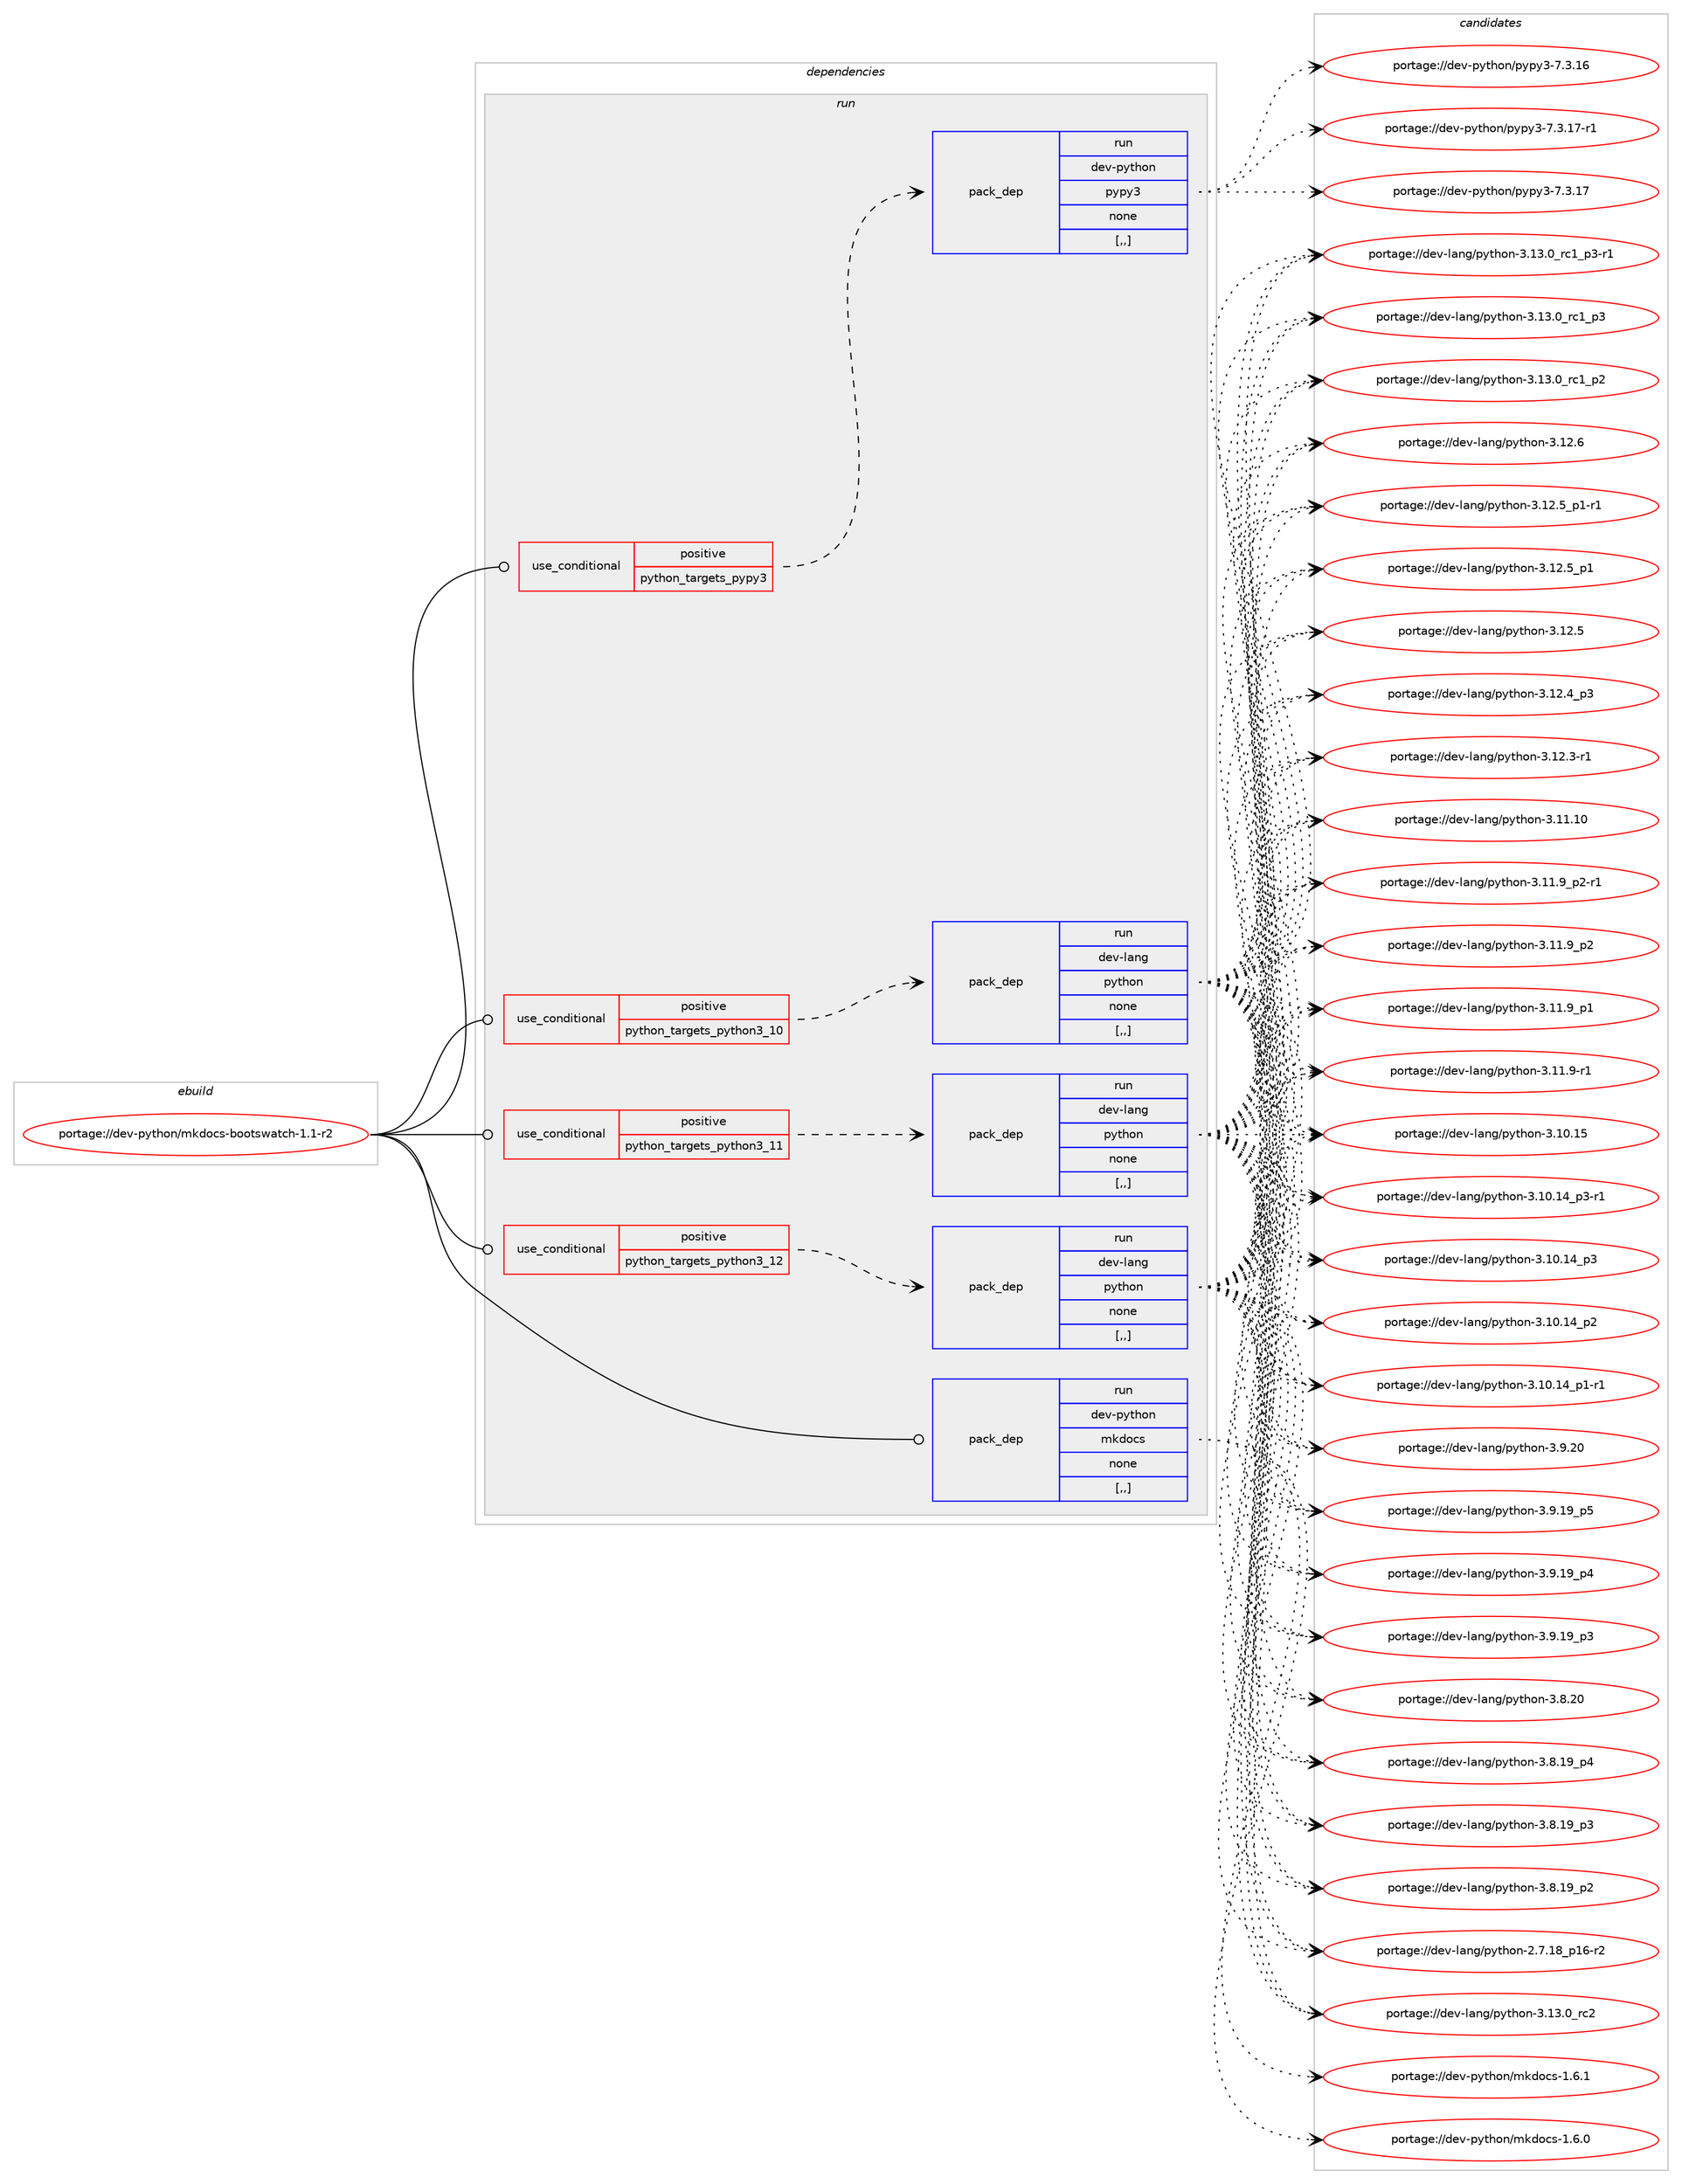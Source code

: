 digraph prolog {

# *************
# Graph options
# *************

newrank=true;
concentrate=true;
compound=true;
graph [rankdir=LR,fontname=Helvetica,fontsize=10,ranksep=1.5];#, ranksep=2.5, nodesep=0.2];
edge  [arrowhead=vee];
node  [fontname=Helvetica,fontsize=10];

# **********
# The ebuild
# **********

subgraph cluster_leftcol {
color=gray;
label=<<i>ebuild</i>>;
id [label="portage://dev-python/mkdocs-bootswatch-1.1-r2", color=red, width=4, href="../dev-python/mkdocs-bootswatch-1.1-r2.svg"];
}

# ****************
# The dependencies
# ****************

subgraph cluster_midcol {
color=gray;
label=<<i>dependencies</i>>;
subgraph cluster_compile {
fillcolor="#eeeeee";
style=filled;
label=<<i>compile</i>>;
}
subgraph cluster_compileandrun {
fillcolor="#eeeeee";
style=filled;
label=<<i>compile and run</i>>;
}
subgraph cluster_run {
fillcolor="#eeeeee";
style=filled;
label=<<i>run</i>>;
subgraph cond165231 {
dependency645862 [label=<<TABLE BORDER="0" CELLBORDER="1" CELLSPACING="0" CELLPADDING="4"><TR><TD ROWSPAN="3" CELLPADDING="10">use_conditional</TD></TR><TR><TD>positive</TD></TR><TR><TD>python_targets_pypy3</TD></TR></TABLE>>, shape=none, color=red];
subgraph pack475812 {
dependency645863 [label=<<TABLE BORDER="0" CELLBORDER="1" CELLSPACING="0" CELLPADDING="4" WIDTH="220"><TR><TD ROWSPAN="6" CELLPADDING="30">pack_dep</TD></TR><TR><TD WIDTH="110">run</TD></TR><TR><TD>dev-python</TD></TR><TR><TD>pypy3</TD></TR><TR><TD>none</TD></TR><TR><TD>[,,]</TD></TR></TABLE>>, shape=none, color=blue];
}
dependency645862:e -> dependency645863:w [weight=20,style="dashed",arrowhead="vee"];
}
id:e -> dependency645862:w [weight=20,style="solid",arrowhead="odot"];
subgraph cond165232 {
dependency645864 [label=<<TABLE BORDER="0" CELLBORDER="1" CELLSPACING="0" CELLPADDING="4"><TR><TD ROWSPAN="3" CELLPADDING="10">use_conditional</TD></TR><TR><TD>positive</TD></TR><TR><TD>python_targets_python3_10</TD></TR></TABLE>>, shape=none, color=red];
subgraph pack475813 {
dependency645865 [label=<<TABLE BORDER="0" CELLBORDER="1" CELLSPACING="0" CELLPADDING="4" WIDTH="220"><TR><TD ROWSPAN="6" CELLPADDING="30">pack_dep</TD></TR><TR><TD WIDTH="110">run</TD></TR><TR><TD>dev-lang</TD></TR><TR><TD>python</TD></TR><TR><TD>none</TD></TR><TR><TD>[,,]</TD></TR></TABLE>>, shape=none, color=blue];
}
dependency645864:e -> dependency645865:w [weight=20,style="dashed",arrowhead="vee"];
}
id:e -> dependency645864:w [weight=20,style="solid",arrowhead="odot"];
subgraph cond165233 {
dependency645866 [label=<<TABLE BORDER="0" CELLBORDER="1" CELLSPACING="0" CELLPADDING="4"><TR><TD ROWSPAN="3" CELLPADDING="10">use_conditional</TD></TR><TR><TD>positive</TD></TR><TR><TD>python_targets_python3_11</TD></TR></TABLE>>, shape=none, color=red];
subgraph pack475814 {
dependency645867 [label=<<TABLE BORDER="0" CELLBORDER="1" CELLSPACING="0" CELLPADDING="4" WIDTH="220"><TR><TD ROWSPAN="6" CELLPADDING="30">pack_dep</TD></TR><TR><TD WIDTH="110">run</TD></TR><TR><TD>dev-lang</TD></TR><TR><TD>python</TD></TR><TR><TD>none</TD></TR><TR><TD>[,,]</TD></TR></TABLE>>, shape=none, color=blue];
}
dependency645866:e -> dependency645867:w [weight=20,style="dashed",arrowhead="vee"];
}
id:e -> dependency645866:w [weight=20,style="solid",arrowhead="odot"];
subgraph cond165234 {
dependency645868 [label=<<TABLE BORDER="0" CELLBORDER="1" CELLSPACING="0" CELLPADDING="4"><TR><TD ROWSPAN="3" CELLPADDING="10">use_conditional</TD></TR><TR><TD>positive</TD></TR><TR><TD>python_targets_python3_12</TD></TR></TABLE>>, shape=none, color=red];
subgraph pack475815 {
dependency645869 [label=<<TABLE BORDER="0" CELLBORDER="1" CELLSPACING="0" CELLPADDING="4" WIDTH="220"><TR><TD ROWSPAN="6" CELLPADDING="30">pack_dep</TD></TR><TR><TD WIDTH="110">run</TD></TR><TR><TD>dev-lang</TD></TR><TR><TD>python</TD></TR><TR><TD>none</TD></TR><TR><TD>[,,]</TD></TR></TABLE>>, shape=none, color=blue];
}
dependency645868:e -> dependency645869:w [weight=20,style="dashed",arrowhead="vee"];
}
id:e -> dependency645868:w [weight=20,style="solid",arrowhead="odot"];
subgraph pack475816 {
dependency645870 [label=<<TABLE BORDER="0" CELLBORDER="1" CELLSPACING="0" CELLPADDING="4" WIDTH="220"><TR><TD ROWSPAN="6" CELLPADDING="30">pack_dep</TD></TR><TR><TD WIDTH="110">run</TD></TR><TR><TD>dev-python</TD></TR><TR><TD>mkdocs</TD></TR><TR><TD>none</TD></TR><TR><TD>[,,]</TD></TR></TABLE>>, shape=none, color=blue];
}
id:e -> dependency645870:w [weight=20,style="solid",arrowhead="odot"];
}
}

# **************
# The candidates
# **************

subgraph cluster_choices {
rank=same;
color=gray;
label=<<i>candidates</i>>;

subgraph choice475812 {
color=black;
nodesep=1;
choice100101118451121211161041111104711212111212151455546514649554511449 [label="portage://dev-python/pypy3-7.3.17-r1", color=red, width=4,href="../dev-python/pypy3-7.3.17-r1.svg"];
choice10010111845112121116104111110471121211121215145554651464955 [label="portage://dev-python/pypy3-7.3.17", color=red, width=4,href="../dev-python/pypy3-7.3.17.svg"];
choice10010111845112121116104111110471121211121215145554651464954 [label="portage://dev-python/pypy3-7.3.16", color=red, width=4,href="../dev-python/pypy3-7.3.16.svg"];
dependency645863:e -> choice100101118451121211161041111104711212111212151455546514649554511449:w [style=dotted,weight="100"];
dependency645863:e -> choice10010111845112121116104111110471121211121215145554651464955:w [style=dotted,weight="100"];
dependency645863:e -> choice10010111845112121116104111110471121211121215145554651464954:w [style=dotted,weight="100"];
}
subgraph choice475813 {
color=black;
nodesep=1;
choice10010111845108971101034711212111610411111045514649514648951149950 [label="portage://dev-lang/python-3.13.0_rc2", color=red, width=4,href="../dev-lang/python-3.13.0_rc2.svg"];
choice1001011184510897110103471121211161041111104551464951464895114994995112514511449 [label="portage://dev-lang/python-3.13.0_rc1_p3-r1", color=red, width=4,href="../dev-lang/python-3.13.0_rc1_p3-r1.svg"];
choice100101118451089711010347112121116104111110455146495146489511499499511251 [label="portage://dev-lang/python-3.13.0_rc1_p3", color=red, width=4,href="../dev-lang/python-3.13.0_rc1_p3.svg"];
choice100101118451089711010347112121116104111110455146495146489511499499511250 [label="portage://dev-lang/python-3.13.0_rc1_p2", color=red, width=4,href="../dev-lang/python-3.13.0_rc1_p2.svg"];
choice10010111845108971101034711212111610411111045514649504654 [label="portage://dev-lang/python-3.12.6", color=red, width=4,href="../dev-lang/python-3.12.6.svg"];
choice1001011184510897110103471121211161041111104551464950465395112494511449 [label="portage://dev-lang/python-3.12.5_p1-r1", color=red, width=4,href="../dev-lang/python-3.12.5_p1-r1.svg"];
choice100101118451089711010347112121116104111110455146495046539511249 [label="portage://dev-lang/python-3.12.5_p1", color=red, width=4,href="../dev-lang/python-3.12.5_p1.svg"];
choice10010111845108971101034711212111610411111045514649504653 [label="portage://dev-lang/python-3.12.5", color=red, width=4,href="../dev-lang/python-3.12.5.svg"];
choice100101118451089711010347112121116104111110455146495046529511251 [label="portage://dev-lang/python-3.12.4_p3", color=red, width=4,href="../dev-lang/python-3.12.4_p3.svg"];
choice100101118451089711010347112121116104111110455146495046514511449 [label="portage://dev-lang/python-3.12.3-r1", color=red, width=4,href="../dev-lang/python-3.12.3-r1.svg"];
choice1001011184510897110103471121211161041111104551464949464948 [label="portage://dev-lang/python-3.11.10", color=red, width=4,href="../dev-lang/python-3.11.10.svg"];
choice1001011184510897110103471121211161041111104551464949465795112504511449 [label="portage://dev-lang/python-3.11.9_p2-r1", color=red, width=4,href="../dev-lang/python-3.11.9_p2-r1.svg"];
choice100101118451089711010347112121116104111110455146494946579511250 [label="portage://dev-lang/python-3.11.9_p2", color=red, width=4,href="../dev-lang/python-3.11.9_p2.svg"];
choice100101118451089711010347112121116104111110455146494946579511249 [label="portage://dev-lang/python-3.11.9_p1", color=red, width=4,href="../dev-lang/python-3.11.9_p1.svg"];
choice100101118451089711010347112121116104111110455146494946574511449 [label="portage://dev-lang/python-3.11.9-r1", color=red, width=4,href="../dev-lang/python-3.11.9-r1.svg"];
choice1001011184510897110103471121211161041111104551464948464953 [label="portage://dev-lang/python-3.10.15", color=red, width=4,href="../dev-lang/python-3.10.15.svg"];
choice100101118451089711010347112121116104111110455146494846495295112514511449 [label="portage://dev-lang/python-3.10.14_p3-r1", color=red, width=4,href="../dev-lang/python-3.10.14_p3-r1.svg"];
choice10010111845108971101034711212111610411111045514649484649529511251 [label="portage://dev-lang/python-3.10.14_p3", color=red, width=4,href="../dev-lang/python-3.10.14_p3.svg"];
choice10010111845108971101034711212111610411111045514649484649529511250 [label="portage://dev-lang/python-3.10.14_p2", color=red, width=4,href="../dev-lang/python-3.10.14_p2.svg"];
choice100101118451089711010347112121116104111110455146494846495295112494511449 [label="portage://dev-lang/python-3.10.14_p1-r1", color=red, width=4,href="../dev-lang/python-3.10.14_p1-r1.svg"];
choice10010111845108971101034711212111610411111045514657465048 [label="portage://dev-lang/python-3.9.20", color=red, width=4,href="../dev-lang/python-3.9.20.svg"];
choice100101118451089711010347112121116104111110455146574649579511253 [label="portage://dev-lang/python-3.9.19_p5", color=red, width=4,href="../dev-lang/python-3.9.19_p5.svg"];
choice100101118451089711010347112121116104111110455146574649579511252 [label="portage://dev-lang/python-3.9.19_p4", color=red, width=4,href="../dev-lang/python-3.9.19_p4.svg"];
choice100101118451089711010347112121116104111110455146574649579511251 [label="portage://dev-lang/python-3.9.19_p3", color=red, width=4,href="../dev-lang/python-3.9.19_p3.svg"];
choice10010111845108971101034711212111610411111045514656465048 [label="portage://dev-lang/python-3.8.20", color=red, width=4,href="../dev-lang/python-3.8.20.svg"];
choice100101118451089711010347112121116104111110455146564649579511252 [label="portage://dev-lang/python-3.8.19_p4", color=red, width=4,href="../dev-lang/python-3.8.19_p4.svg"];
choice100101118451089711010347112121116104111110455146564649579511251 [label="portage://dev-lang/python-3.8.19_p3", color=red, width=4,href="../dev-lang/python-3.8.19_p3.svg"];
choice100101118451089711010347112121116104111110455146564649579511250 [label="portage://dev-lang/python-3.8.19_p2", color=red, width=4,href="../dev-lang/python-3.8.19_p2.svg"];
choice100101118451089711010347112121116104111110455046554649569511249544511450 [label="portage://dev-lang/python-2.7.18_p16-r2", color=red, width=4,href="../dev-lang/python-2.7.18_p16-r2.svg"];
dependency645865:e -> choice10010111845108971101034711212111610411111045514649514648951149950:w [style=dotted,weight="100"];
dependency645865:e -> choice1001011184510897110103471121211161041111104551464951464895114994995112514511449:w [style=dotted,weight="100"];
dependency645865:e -> choice100101118451089711010347112121116104111110455146495146489511499499511251:w [style=dotted,weight="100"];
dependency645865:e -> choice100101118451089711010347112121116104111110455146495146489511499499511250:w [style=dotted,weight="100"];
dependency645865:e -> choice10010111845108971101034711212111610411111045514649504654:w [style=dotted,weight="100"];
dependency645865:e -> choice1001011184510897110103471121211161041111104551464950465395112494511449:w [style=dotted,weight="100"];
dependency645865:e -> choice100101118451089711010347112121116104111110455146495046539511249:w [style=dotted,weight="100"];
dependency645865:e -> choice10010111845108971101034711212111610411111045514649504653:w [style=dotted,weight="100"];
dependency645865:e -> choice100101118451089711010347112121116104111110455146495046529511251:w [style=dotted,weight="100"];
dependency645865:e -> choice100101118451089711010347112121116104111110455146495046514511449:w [style=dotted,weight="100"];
dependency645865:e -> choice1001011184510897110103471121211161041111104551464949464948:w [style=dotted,weight="100"];
dependency645865:e -> choice1001011184510897110103471121211161041111104551464949465795112504511449:w [style=dotted,weight="100"];
dependency645865:e -> choice100101118451089711010347112121116104111110455146494946579511250:w [style=dotted,weight="100"];
dependency645865:e -> choice100101118451089711010347112121116104111110455146494946579511249:w [style=dotted,weight="100"];
dependency645865:e -> choice100101118451089711010347112121116104111110455146494946574511449:w [style=dotted,weight="100"];
dependency645865:e -> choice1001011184510897110103471121211161041111104551464948464953:w [style=dotted,weight="100"];
dependency645865:e -> choice100101118451089711010347112121116104111110455146494846495295112514511449:w [style=dotted,weight="100"];
dependency645865:e -> choice10010111845108971101034711212111610411111045514649484649529511251:w [style=dotted,weight="100"];
dependency645865:e -> choice10010111845108971101034711212111610411111045514649484649529511250:w [style=dotted,weight="100"];
dependency645865:e -> choice100101118451089711010347112121116104111110455146494846495295112494511449:w [style=dotted,weight="100"];
dependency645865:e -> choice10010111845108971101034711212111610411111045514657465048:w [style=dotted,weight="100"];
dependency645865:e -> choice100101118451089711010347112121116104111110455146574649579511253:w [style=dotted,weight="100"];
dependency645865:e -> choice100101118451089711010347112121116104111110455146574649579511252:w [style=dotted,weight="100"];
dependency645865:e -> choice100101118451089711010347112121116104111110455146574649579511251:w [style=dotted,weight="100"];
dependency645865:e -> choice10010111845108971101034711212111610411111045514656465048:w [style=dotted,weight="100"];
dependency645865:e -> choice100101118451089711010347112121116104111110455146564649579511252:w [style=dotted,weight="100"];
dependency645865:e -> choice100101118451089711010347112121116104111110455146564649579511251:w [style=dotted,weight="100"];
dependency645865:e -> choice100101118451089711010347112121116104111110455146564649579511250:w [style=dotted,weight="100"];
dependency645865:e -> choice100101118451089711010347112121116104111110455046554649569511249544511450:w [style=dotted,weight="100"];
}
subgraph choice475814 {
color=black;
nodesep=1;
choice10010111845108971101034711212111610411111045514649514648951149950 [label="portage://dev-lang/python-3.13.0_rc2", color=red, width=4,href="../dev-lang/python-3.13.0_rc2.svg"];
choice1001011184510897110103471121211161041111104551464951464895114994995112514511449 [label="portage://dev-lang/python-3.13.0_rc1_p3-r1", color=red, width=4,href="../dev-lang/python-3.13.0_rc1_p3-r1.svg"];
choice100101118451089711010347112121116104111110455146495146489511499499511251 [label="portage://dev-lang/python-3.13.0_rc1_p3", color=red, width=4,href="../dev-lang/python-3.13.0_rc1_p3.svg"];
choice100101118451089711010347112121116104111110455146495146489511499499511250 [label="portage://dev-lang/python-3.13.0_rc1_p2", color=red, width=4,href="../dev-lang/python-3.13.0_rc1_p2.svg"];
choice10010111845108971101034711212111610411111045514649504654 [label="portage://dev-lang/python-3.12.6", color=red, width=4,href="../dev-lang/python-3.12.6.svg"];
choice1001011184510897110103471121211161041111104551464950465395112494511449 [label="portage://dev-lang/python-3.12.5_p1-r1", color=red, width=4,href="../dev-lang/python-3.12.5_p1-r1.svg"];
choice100101118451089711010347112121116104111110455146495046539511249 [label="portage://dev-lang/python-3.12.5_p1", color=red, width=4,href="../dev-lang/python-3.12.5_p1.svg"];
choice10010111845108971101034711212111610411111045514649504653 [label="portage://dev-lang/python-3.12.5", color=red, width=4,href="../dev-lang/python-3.12.5.svg"];
choice100101118451089711010347112121116104111110455146495046529511251 [label="portage://dev-lang/python-3.12.4_p3", color=red, width=4,href="../dev-lang/python-3.12.4_p3.svg"];
choice100101118451089711010347112121116104111110455146495046514511449 [label="portage://dev-lang/python-3.12.3-r1", color=red, width=4,href="../dev-lang/python-3.12.3-r1.svg"];
choice1001011184510897110103471121211161041111104551464949464948 [label="portage://dev-lang/python-3.11.10", color=red, width=4,href="../dev-lang/python-3.11.10.svg"];
choice1001011184510897110103471121211161041111104551464949465795112504511449 [label="portage://dev-lang/python-3.11.9_p2-r1", color=red, width=4,href="../dev-lang/python-3.11.9_p2-r1.svg"];
choice100101118451089711010347112121116104111110455146494946579511250 [label="portage://dev-lang/python-3.11.9_p2", color=red, width=4,href="../dev-lang/python-3.11.9_p2.svg"];
choice100101118451089711010347112121116104111110455146494946579511249 [label="portage://dev-lang/python-3.11.9_p1", color=red, width=4,href="../dev-lang/python-3.11.9_p1.svg"];
choice100101118451089711010347112121116104111110455146494946574511449 [label="portage://dev-lang/python-3.11.9-r1", color=red, width=4,href="../dev-lang/python-3.11.9-r1.svg"];
choice1001011184510897110103471121211161041111104551464948464953 [label="portage://dev-lang/python-3.10.15", color=red, width=4,href="../dev-lang/python-3.10.15.svg"];
choice100101118451089711010347112121116104111110455146494846495295112514511449 [label="portage://dev-lang/python-3.10.14_p3-r1", color=red, width=4,href="../dev-lang/python-3.10.14_p3-r1.svg"];
choice10010111845108971101034711212111610411111045514649484649529511251 [label="portage://dev-lang/python-3.10.14_p3", color=red, width=4,href="../dev-lang/python-3.10.14_p3.svg"];
choice10010111845108971101034711212111610411111045514649484649529511250 [label="portage://dev-lang/python-3.10.14_p2", color=red, width=4,href="../dev-lang/python-3.10.14_p2.svg"];
choice100101118451089711010347112121116104111110455146494846495295112494511449 [label="portage://dev-lang/python-3.10.14_p1-r1", color=red, width=4,href="../dev-lang/python-3.10.14_p1-r1.svg"];
choice10010111845108971101034711212111610411111045514657465048 [label="portage://dev-lang/python-3.9.20", color=red, width=4,href="../dev-lang/python-3.9.20.svg"];
choice100101118451089711010347112121116104111110455146574649579511253 [label="portage://dev-lang/python-3.9.19_p5", color=red, width=4,href="../dev-lang/python-3.9.19_p5.svg"];
choice100101118451089711010347112121116104111110455146574649579511252 [label="portage://dev-lang/python-3.9.19_p4", color=red, width=4,href="../dev-lang/python-3.9.19_p4.svg"];
choice100101118451089711010347112121116104111110455146574649579511251 [label="portage://dev-lang/python-3.9.19_p3", color=red, width=4,href="../dev-lang/python-3.9.19_p3.svg"];
choice10010111845108971101034711212111610411111045514656465048 [label="portage://dev-lang/python-3.8.20", color=red, width=4,href="../dev-lang/python-3.8.20.svg"];
choice100101118451089711010347112121116104111110455146564649579511252 [label="portage://dev-lang/python-3.8.19_p4", color=red, width=4,href="../dev-lang/python-3.8.19_p4.svg"];
choice100101118451089711010347112121116104111110455146564649579511251 [label="portage://dev-lang/python-3.8.19_p3", color=red, width=4,href="../dev-lang/python-3.8.19_p3.svg"];
choice100101118451089711010347112121116104111110455146564649579511250 [label="portage://dev-lang/python-3.8.19_p2", color=red, width=4,href="../dev-lang/python-3.8.19_p2.svg"];
choice100101118451089711010347112121116104111110455046554649569511249544511450 [label="portage://dev-lang/python-2.7.18_p16-r2", color=red, width=4,href="../dev-lang/python-2.7.18_p16-r2.svg"];
dependency645867:e -> choice10010111845108971101034711212111610411111045514649514648951149950:w [style=dotted,weight="100"];
dependency645867:e -> choice1001011184510897110103471121211161041111104551464951464895114994995112514511449:w [style=dotted,weight="100"];
dependency645867:e -> choice100101118451089711010347112121116104111110455146495146489511499499511251:w [style=dotted,weight="100"];
dependency645867:e -> choice100101118451089711010347112121116104111110455146495146489511499499511250:w [style=dotted,weight="100"];
dependency645867:e -> choice10010111845108971101034711212111610411111045514649504654:w [style=dotted,weight="100"];
dependency645867:e -> choice1001011184510897110103471121211161041111104551464950465395112494511449:w [style=dotted,weight="100"];
dependency645867:e -> choice100101118451089711010347112121116104111110455146495046539511249:w [style=dotted,weight="100"];
dependency645867:e -> choice10010111845108971101034711212111610411111045514649504653:w [style=dotted,weight="100"];
dependency645867:e -> choice100101118451089711010347112121116104111110455146495046529511251:w [style=dotted,weight="100"];
dependency645867:e -> choice100101118451089711010347112121116104111110455146495046514511449:w [style=dotted,weight="100"];
dependency645867:e -> choice1001011184510897110103471121211161041111104551464949464948:w [style=dotted,weight="100"];
dependency645867:e -> choice1001011184510897110103471121211161041111104551464949465795112504511449:w [style=dotted,weight="100"];
dependency645867:e -> choice100101118451089711010347112121116104111110455146494946579511250:w [style=dotted,weight="100"];
dependency645867:e -> choice100101118451089711010347112121116104111110455146494946579511249:w [style=dotted,weight="100"];
dependency645867:e -> choice100101118451089711010347112121116104111110455146494946574511449:w [style=dotted,weight="100"];
dependency645867:e -> choice1001011184510897110103471121211161041111104551464948464953:w [style=dotted,weight="100"];
dependency645867:e -> choice100101118451089711010347112121116104111110455146494846495295112514511449:w [style=dotted,weight="100"];
dependency645867:e -> choice10010111845108971101034711212111610411111045514649484649529511251:w [style=dotted,weight="100"];
dependency645867:e -> choice10010111845108971101034711212111610411111045514649484649529511250:w [style=dotted,weight="100"];
dependency645867:e -> choice100101118451089711010347112121116104111110455146494846495295112494511449:w [style=dotted,weight="100"];
dependency645867:e -> choice10010111845108971101034711212111610411111045514657465048:w [style=dotted,weight="100"];
dependency645867:e -> choice100101118451089711010347112121116104111110455146574649579511253:w [style=dotted,weight="100"];
dependency645867:e -> choice100101118451089711010347112121116104111110455146574649579511252:w [style=dotted,weight="100"];
dependency645867:e -> choice100101118451089711010347112121116104111110455146574649579511251:w [style=dotted,weight="100"];
dependency645867:e -> choice10010111845108971101034711212111610411111045514656465048:w [style=dotted,weight="100"];
dependency645867:e -> choice100101118451089711010347112121116104111110455146564649579511252:w [style=dotted,weight="100"];
dependency645867:e -> choice100101118451089711010347112121116104111110455146564649579511251:w [style=dotted,weight="100"];
dependency645867:e -> choice100101118451089711010347112121116104111110455146564649579511250:w [style=dotted,weight="100"];
dependency645867:e -> choice100101118451089711010347112121116104111110455046554649569511249544511450:w [style=dotted,weight="100"];
}
subgraph choice475815 {
color=black;
nodesep=1;
choice10010111845108971101034711212111610411111045514649514648951149950 [label="portage://dev-lang/python-3.13.0_rc2", color=red, width=4,href="../dev-lang/python-3.13.0_rc2.svg"];
choice1001011184510897110103471121211161041111104551464951464895114994995112514511449 [label="portage://dev-lang/python-3.13.0_rc1_p3-r1", color=red, width=4,href="../dev-lang/python-3.13.0_rc1_p3-r1.svg"];
choice100101118451089711010347112121116104111110455146495146489511499499511251 [label="portage://dev-lang/python-3.13.0_rc1_p3", color=red, width=4,href="../dev-lang/python-3.13.0_rc1_p3.svg"];
choice100101118451089711010347112121116104111110455146495146489511499499511250 [label="portage://dev-lang/python-3.13.0_rc1_p2", color=red, width=4,href="../dev-lang/python-3.13.0_rc1_p2.svg"];
choice10010111845108971101034711212111610411111045514649504654 [label="portage://dev-lang/python-3.12.6", color=red, width=4,href="../dev-lang/python-3.12.6.svg"];
choice1001011184510897110103471121211161041111104551464950465395112494511449 [label="portage://dev-lang/python-3.12.5_p1-r1", color=red, width=4,href="../dev-lang/python-3.12.5_p1-r1.svg"];
choice100101118451089711010347112121116104111110455146495046539511249 [label="portage://dev-lang/python-3.12.5_p1", color=red, width=4,href="../dev-lang/python-3.12.5_p1.svg"];
choice10010111845108971101034711212111610411111045514649504653 [label="portage://dev-lang/python-3.12.5", color=red, width=4,href="../dev-lang/python-3.12.5.svg"];
choice100101118451089711010347112121116104111110455146495046529511251 [label="portage://dev-lang/python-3.12.4_p3", color=red, width=4,href="../dev-lang/python-3.12.4_p3.svg"];
choice100101118451089711010347112121116104111110455146495046514511449 [label="portage://dev-lang/python-3.12.3-r1", color=red, width=4,href="../dev-lang/python-3.12.3-r1.svg"];
choice1001011184510897110103471121211161041111104551464949464948 [label="portage://dev-lang/python-3.11.10", color=red, width=4,href="../dev-lang/python-3.11.10.svg"];
choice1001011184510897110103471121211161041111104551464949465795112504511449 [label="portage://dev-lang/python-3.11.9_p2-r1", color=red, width=4,href="../dev-lang/python-3.11.9_p2-r1.svg"];
choice100101118451089711010347112121116104111110455146494946579511250 [label="portage://dev-lang/python-3.11.9_p2", color=red, width=4,href="../dev-lang/python-3.11.9_p2.svg"];
choice100101118451089711010347112121116104111110455146494946579511249 [label="portage://dev-lang/python-3.11.9_p1", color=red, width=4,href="../dev-lang/python-3.11.9_p1.svg"];
choice100101118451089711010347112121116104111110455146494946574511449 [label="portage://dev-lang/python-3.11.9-r1", color=red, width=4,href="../dev-lang/python-3.11.9-r1.svg"];
choice1001011184510897110103471121211161041111104551464948464953 [label="portage://dev-lang/python-3.10.15", color=red, width=4,href="../dev-lang/python-3.10.15.svg"];
choice100101118451089711010347112121116104111110455146494846495295112514511449 [label="portage://dev-lang/python-3.10.14_p3-r1", color=red, width=4,href="../dev-lang/python-3.10.14_p3-r1.svg"];
choice10010111845108971101034711212111610411111045514649484649529511251 [label="portage://dev-lang/python-3.10.14_p3", color=red, width=4,href="../dev-lang/python-3.10.14_p3.svg"];
choice10010111845108971101034711212111610411111045514649484649529511250 [label="portage://dev-lang/python-3.10.14_p2", color=red, width=4,href="../dev-lang/python-3.10.14_p2.svg"];
choice100101118451089711010347112121116104111110455146494846495295112494511449 [label="portage://dev-lang/python-3.10.14_p1-r1", color=red, width=4,href="../dev-lang/python-3.10.14_p1-r1.svg"];
choice10010111845108971101034711212111610411111045514657465048 [label="portage://dev-lang/python-3.9.20", color=red, width=4,href="../dev-lang/python-3.9.20.svg"];
choice100101118451089711010347112121116104111110455146574649579511253 [label="portage://dev-lang/python-3.9.19_p5", color=red, width=4,href="../dev-lang/python-3.9.19_p5.svg"];
choice100101118451089711010347112121116104111110455146574649579511252 [label="portage://dev-lang/python-3.9.19_p4", color=red, width=4,href="../dev-lang/python-3.9.19_p4.svg"];
choice100101118451089711010347112121116104111110455146574649579511251 [label="portage://dev-lang/python-3.9.19_p3", color=red, width=4,href="../dev-lang/python-3.9.19_p3.svg"];
choice10010111845108971101034711212111610411111045514656465048 [label="portage://dev-lang/python-3.8.20", color=red, width=4,href="../dev-lang/python-3.8.20.svg"];
choice100101118451089711010347112121116104111110455146564649579511252 [label="portage://dev-lang/python-3.8.19_p4", color=red, width=4,href="../dev-lang/python-3.8.19_p4.svg"];
choice100101118451089711010347112121116104111110455146564649579511251 [label="portage://dev-lang/python-3.8.19_p3", color=red, width=4,href="../dev-lang/python-3.8.19_p3.svg"];
choice100101118451089711010347112121116104111110455146564649579511250 [label="portage://dev-lang/python-3.8.19_p2", color=red, width=4,href="../dev-lang/python-3.8.19_p2.svg"];
choice100101118451089711010347112121116104111110455046554649569511249544511450 [label="portage://dev-lang/python-2.7.18_p16-r2", color=red, width=4,href="../dev-lang/python-2.7.18_p16-r2.svg"];
dependency645869:e -> choice10010111845108971101034711212111610411111045514649514648951149950:w [style=dotted,weight="100"];
dependency645869:e -> choice1001011184510897110103471121211161041111104551464951464895114994995112514511449:w [style=dotted,weight="100"];
dependency645869:e -> choice100101118451089711010347112121116104111110455146495146489511499499511251:w [style=dotted,weight="100"];
dependency645869:e -> choice100101118451089711010347112121116104111110455146495146489511499499511250:w [style=dotted,weight="100"];
dependency645869:e -> choice10010111845108971101034711212111610411111045514649504654:w [style=dotted,weight="100"];
dependency645869:e -> choice1001011184510897110103471121211161041111104551464950465395112494511449:w [style=dotted,weight="100"];
dependency645869:e -> choice100101118451089711010347112121116104111110455146495046539511249:w [style=dotted,weight="100"];
dependency645869:e -> choice10010111845108971101034711212111610411111045514649504653:w [style=dotted,weight="100"];
dependency645869:e -> choice100101118451089711010347112121116104111110455146495046529511251:w [style=dotted,weight="100"];
dependency645869:e -> choice100101118451089711010347112121116104111110455146495046514511449:w [style=dotted,weight="100"];
dependency645869:e -> choice1001011184510897110103471121211161041111104551464949464948:w [style=dotted,weight="100"];
dependency645869:e -> choice1001011184510897110103471121211161041111104551464949465795112504511449:w [style=dotted,weight="100"];
dependency645869:e -> choice100101118451089711010347112121116104111110455146494946579511250:w [style=dotted,weight="100"];
dependency645869:e -> choice100101118451089711010347112121116104111110455146494946579511249:w [style=dotted,weight="100"];
dependency645869:e -> choice100101118451089711010347112121116104111110455146494946574511449:w [style=dotted,weight="100"];
dependency645869:e -> choice1001011184510897110103471121211161041111104551464948464953:w [style=dotted,weight="100"];
dependency645869:e -> choice100101118451089711010347112121116104111110455146494846495295112514511449:w [style=dotted,weight="100"];
dependency645869:e -> choice10010111845108971101034711212111610411111045514649484649529511251:w [style=dotted,weight="100"];
dependency645869:e -> choice10010111845108971101034711212111610411111045514649484649529511250:w [style=dotted,weight="100"];
dependency645869:e -> choice100101118451089711010347112121116104111110455146494846495295112494511449:w [style=dotted,weight="100"];
dependency645869:e -> choice10010111845108971101034711212111610411111045514657465048:w [style=dotted,weight="100"];
dependency645869:e -> choice100101118451089711010347112121116104111110455146574649579511253:w [style=dotted,weight="100"];
dependency645869:e -> choice100101118451089711010347112121116104111110455146574649579511252:w [style=dotted,weight="100"];
dependency645869:e -> choice100101118451089711010347112121116104111110455146574649579511251:w [style=dotted,weight="100"];
dependency645869:e -> choice10010111845108971101034711212111610411111045514656465048:w [style=dotted,weight="100"];
dependency645869:e -> choice100101118451089711010347112121116104111110455146564649579511252:w [style=dotted,weight="100"];
dependency645869:e -> choice100101118451089711010347112121116104111110455146564649579511251:w [style=dotted,weight="100"];
dependency645869:e -> choice100101118451089711010347112121116104111110455146564649579511250:w [style=dotted,weight="100"];
dependency645869:e -> choice100101118451089711010347112121116104111110455046554649569511249544511450:w [style=dotted,weight="100"];
}
subgraph choice475816 {
color=black;
nodesep=1;
choice100101118451121211161041111104710910710011199115454946544649 [label="portage://dev-python/mkdocs-1.6.1", color=red, width=4,href="../dev-python/mkdocs-1.6.1.svg"];
choice100101118451121211161041111104710910710011199115454946544648 [label="portage://dev-python/mkdocs-1.6.0", color=red, width=4,href="../dev-python/mkdocs-1.6.0.svg"];
dependency645870:e -> choice100101118451121211161041111104710910710011199115454946544649:w [style=dotted,weight="100"];
dependency645870:e -> choice100101118451121211161041111104710910710011199115454946544648:w [style=dotted,weight="100"];
}
}

}
